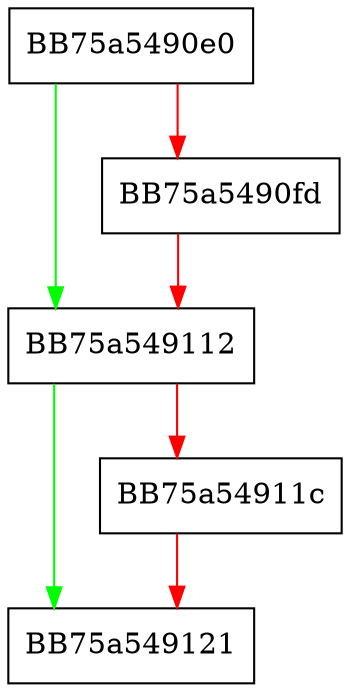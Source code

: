 digraph ProcessEvent {
  node [shape="box"];
  graph [splines=ortho];
  BB75a5490e0 -> BB75a549112 [color="green"];
  BB75a5490e0 -> BB75a5490fd [color="red"];
  BB75a5490fd -> BB75a549112 [color="red"];
  BB75a549112 -> BB75a549121 [color="green"];
  BB75a549112 -> BB75a54911c [color="red"];
  BB75a54911c -> BB75a549121 [color="red"];
}